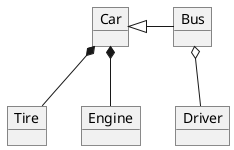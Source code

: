 @startuml

object Car
object Bus
object Tire
object Engine
object Driver

Car <|- Bus
Car *-down- Tire
Car *-down- Engine
Bus o-down- Driver

@enduml